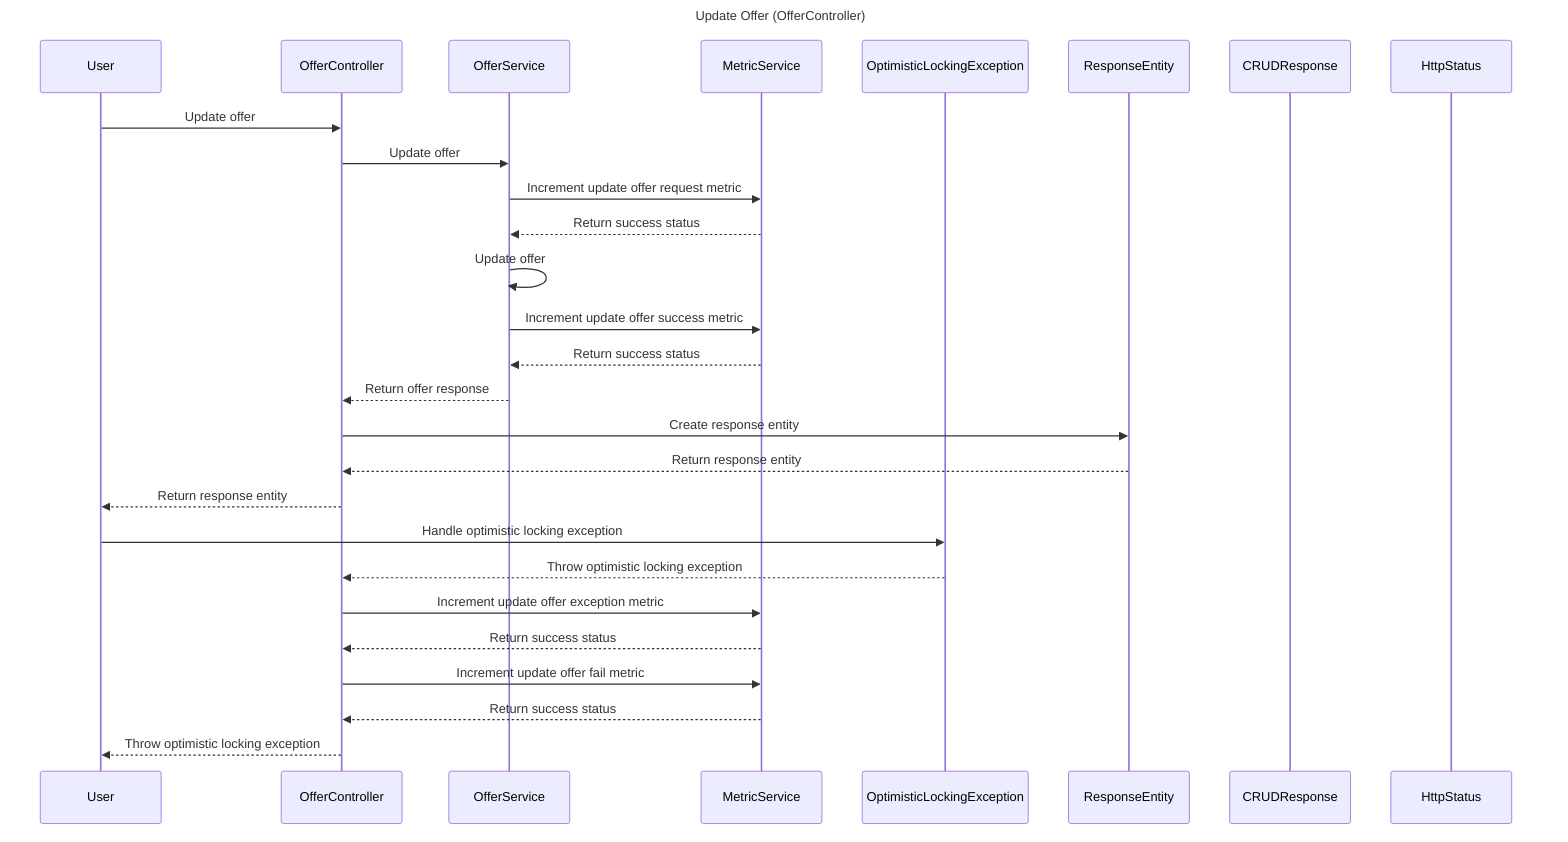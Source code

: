 ---
title: Update Offer (OfferController)
---

sequenceDiagram
    participant User
    participant OfferController
    participant OfferService
    participant MetricService
    participant OptimisticLockingException
    participant ResponseEntity
    participant CRUDResponse
    participant HttpStatus
    
    User->>OfferController: Update offer
    OfferController->>OfferService: Update offer
    OfferService->>MetricService: Increment update offer request metric
    MetricService-->>OfferService: Return success status
    OfferService->>OfferService: Update offer
    OfferService->>MetricService: Increment update offer success metric
    MetricService-->>OfferService: Return success status
    OfferService-->>OfferController: Return offer response
    OfferController->>ResponseEntity: Create response entity
    ResponseEntity-->>OfferController: Return response entity
    OfferController-->>User: Return response entity
    User->>OptimisticLockingException: Handle optimistic locking exception
    OptimisticLockingException-->>OfferController: Throw optimistic locking exception
    OfferController->>MetricService: Increment update offer exception metric
    MetricService-->>OfferController: Return success status
    OfferController->>MetricService: Increment update offer fail metric
    MetricService-->>OfferController: Return success status
    OfferController-->>User: Throw optimistic locking exception